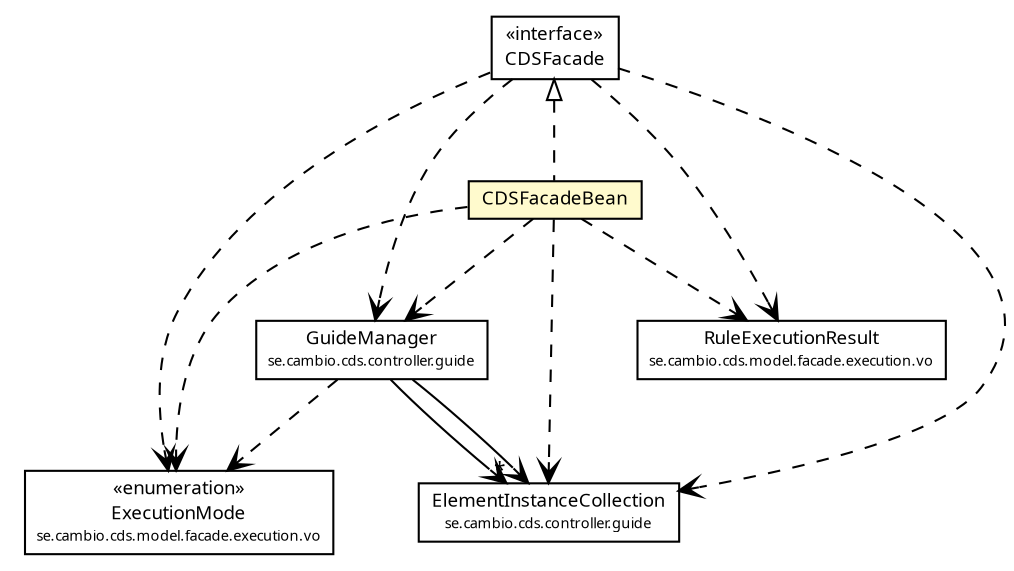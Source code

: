 #!/usr/local/bin/dot
#
# Class diagram 
# Generated by UMLGraph version R5_6 (http://www.umlgraph.org/)
#

digraph G {
	edge [fontname="Trebuchet MS",fontsize=10,labelfontname="Trebuchet MS",labelfontsize=10];
	node [fontname="Trebuchet MS",fontsize=10,shape=plaintext];
	nodesep=0.25;
	ranksep=0.5;
	// se.cambio.cds.controller.guide.GuideManager
	c97398 [label=<<table title="se.cambio.cds.controller.guide.GuideManager" border="0" cellborder="1" cellspacing="0" cellpadding="2" port="p" href="../../../../controller/guide/GuideManager.html">
		<tr><td><table border="0" cellspacing="0" cellpadding="1">
<tr><td align="center" balign="center"><font face="Trebuchet MS"> GuideManager </font></td></tr>
<tr><td align="center" balign="center"><font face="Trebuchet MS" point-size="7.0"> se.cambio.cds.controller.guide </font></td></tr>
		</table></td></tr>
		</table>>, URL="../../../../controller/guide/GuideManager.html", fontname="Trebuchet MS", fontcolor="black", fontsize=9.0];
	// se.cambio.cds.controller.guide.ElementInstanceCollection
	c97403 [label=<<table title="se.cambio.cds.controller.guide.ElementInstanceCollection" border="0" cellborder="1" cellspacing="0" cellpadding="2" port="p" href="../../../../controller/guide/ElementInstanceCollection.html">
		<tr><td><table border="0" cellspacing="0" cellpadding="1">
<tr><td align="center" balign="center"><font face="Trebuchet MS"> ElementInstanceCollection </font></td></tr>
<tr><td align="center" balign="center"><font face="Trebuchet MS" point-size="7.0"> se.cambio.cds.controller.guide </font></td></tr>
		</table></td></tr>
		</table>>, URL="../../../../controller/guide/ElementInstanceCollection.html", fontname="Trebuchet MS", fontcolor="black", fontsize=9.0];
	// se.cambio.cds.model.facade.cds.ejb.CDSFacadeBean
	c97428 [label=<<table title="se.cambio.cds.model.facade.cds.ejb.CDSFacadeBean" border="0" cellborder="1" cellspacing="0" cellpadding="2" port="p" bgcolor="lemonChiffon" href="./CDSFacadeBean.html">
		<tr><td><table border="0" cellspacing="0" cellpadding="1">
<tr><td align="center" balign="center"><font face="Trebuchet MS"> CDSFacadeBean </font></td></tr>
		</table></td></tr>
		</table>>, URL="./CDSFacadeBean.html", fontname="Trebuchet MS", fontcolor="black", fontsize=9.0];
	// se.cambio.cds.model.facade.cds.ejb.CDSFacade
	c97429 [label=<<table title="se.cambio.cds.model.facade.cds.ejb.CDSFacade" border="0" cellborder="1" cellspacing="0" cellpadding="2" port="p" href="./CDSFacade.html">
		<tr><td><table border="0" cellspacing="0" cellpadding="1">
<tr><td align="center" balign="center"> &#171;interface&#187; </td></tr>
<tr><td align="center" balign="center"><font face="Trebuchet MS"> CDSFacade </font></td></tr>
		</table></td></tr>
		</table>>, URL="./CDSFacade.html", fontname="Trebuchet MS", fontcolor="black", fontsize=9.0];
	// se.cambio.cds.model.facade.execution.vo.RuleExecutionResult
	c97445 [label=<<table title="se.cambio.cds.model.facade.execution.vo.RuleExecutionResult" border="0" cellborder="1" cellspacing="0" cellpadding="2" port="p" href="../../execution/vo/RuleExecutionResult.html">
		<tr><td><table border="0" cellspacing="0" cellpadding="1">
<tr><td align="center" balign="center"><font face="Trebuchet MS"> RuleExecutionResult </font></td></tr>
<tr><td align="center" balign="center"><font face="Trebuchet MS" point-size="7.0"> se.cambio.cds.model.facade.execution.vo </font></td></tr>
		</table></td></tr>
		</table>>, URL="../../execution/vo/RuleExecutionResult.html", fontname="Trebuchet MS", fontcolor="black", fontsize=9.0];
	// se.cambio.cds.model.facade.execution.vo.ExecutionMode
	c97447 [label=<<table title="se.cambio.cds.model.facade.execution.vo.ExecutionMode" border="0" cellborder="1" cellspacing="0" cellpadding="2" port="p" href="../../execution/vo/ExecutionMode.html">
		<tr><td><table border="0" cellspacing="0" cellpadding="1">
<tr><td align="center" balign="center"> &#171;enumeration&#187; </td></tr>
<tr><td align="center" balign="center"><font face="Trebuchet MS"> ExecutionMode </font></td></tr>
<tr><td align="center" balign="center"><font face="Trebuchet MS" point-size="7.0"> se.cambio.cds.model.facade.execution.vo </font></td></tr>
		</table></td></tr>
		</table>>, URL="../../execution/vo/ExecutionMode.html", fontname="Trebuchet MS", fontcolor="black", fontsize=9.0];
	//se.cambio.cds.model.facade.cds.ejb.CDSFacadeBean implements se.cambio.cds.model.facade.cds.ejb.CDSFacade
	c97429:p -> c97428:p [dir=back,arrowtail=empty,style=dashed];
	// se.cambio.cds.controller.guide.GuideManager NAVASSOC se.cambio.cds.controller.guide.ElementInstanceCollection
	c97398:p -> c97403:p [taillabel="", label="", headlabel="*", fontname="Trebuchet MS", fontcolor="black", fontsize=10.0, color="black", arrowhead=open];
	// se.cambio.cds.controller.guide.GuideManager NAVASSOC se.cambio.cds.controller.guide.ElementInstanceCollection
	c97398:p -> c97403:p [taillabel="", label="", headlabel="", fontname="Trebuchet MS", fontcolor="black", fontsize=10.0, color="black", arrowhead=open];
	// se.cambio.cds.controller.guide.GuideManager DEPEND se.cambio.cds.model.facade.execution.vo.ExecutionMode
	c97398:p -> c97447:p [taillabel="", label="", headlabel="", fontname="Trebuchet MS", fontcolor="black", fontsize=10.0, color="black", arrowhead=open, style=dashed];
	// se.cambio.cds.model.facade.cds.ejb.CDSFacadeBean DEPEND se.cambio.cds.controller.guide.ElementInstanceCollection
	c97428:p -> c97403:p [taillabel="", label="", headlabel="", fontname="Trebuchet MS", fontcolor="black", fontsize=10.0, color="black", arrowhead=open, style=dashed];
	// se.cambio.cds.model.facade.cds.ejb.CDSFacadeBean DEPEND se.cambio.cds.controller.guide.GuideManager
	c97428:p -> c97398:p [taillabel="", label="", headlabel="", fontname="Trebuchet MS", fontcolor="black", fontsize=10.0, color="black", arrowhead=open, style=dashed];
	// se.cambio.cds.model.facade.cds.ejb.CDSFacadeBean DEPEND se.cambio.cds.model.facade.execution.vo.ExecutionMode
	c97428:p -> c97447:p [taillabel="", label="", headlabel="", fontname="Trebuchet MS", fontcolor="black", fontsize=10.0, color="black", arrowhead=open, style=dashed];
	// se.cambio.cds.model.facade.cds.ejb.CDSFacadeBean DEPEND se.cambio.cds.model.facade.execution.vo.RuleExecutionResult
	c97428:p -> c97445:p [taillabel="", label="", headlabel="", fontname="Trebuchet MS", fontcolor="black", fontsize=10.0, color="black", arrowhead=open, style=dashed];
	// se.cambio.cds.model.facade.cds.ejb.CDSFacade DEPEND se.cambio.cds.controller.guide.ElementInstanceCollection
	c97429:p -> c97403:p [taillabel="", label="", headlabel="", fontname="Trebuchet MS", fontcolor="black", fontsize=10.0, color="black", arrowhead=open, style=dashed];
	// se.cambio.cds.model.facade.cds.ejb.CDSFacade DEPEND se.cambio.cds.controller.guide.GuideManager
	c97429:p -> c97398:p [taillabel="", label="", headlabel="", fontname="Trebuchet MS", fontcolor="black", fontsize=10.0, color="black", arrowhead=open, style=dashed];
	// se.cambio.cds.model.facade.cds.ejb.CDSFacade DEPEND se.cambio.cds.model.facade.execution.vo.ExecutionMode
	c97429:p -> c97447:p [taillabel="", label="", headlabel="", fontname="Trebuchet MS", fontcolor="black", fontsize=10.0, color="black", arrowhead=open, style=dashed];
	// se.cambio.cds.model.facade.cds.ejb.CDSFacade DEPEND se.cambio.cds.model.facade.execution.vo.RuleExecutionResult
	c97429:p -> c97445:p [taillabel="", label="", headlabel="", fontname="Trebuchet MS", fontcolor="black", fontsize=10.0, color="black", arrowhead=open, style=dashed];
}


